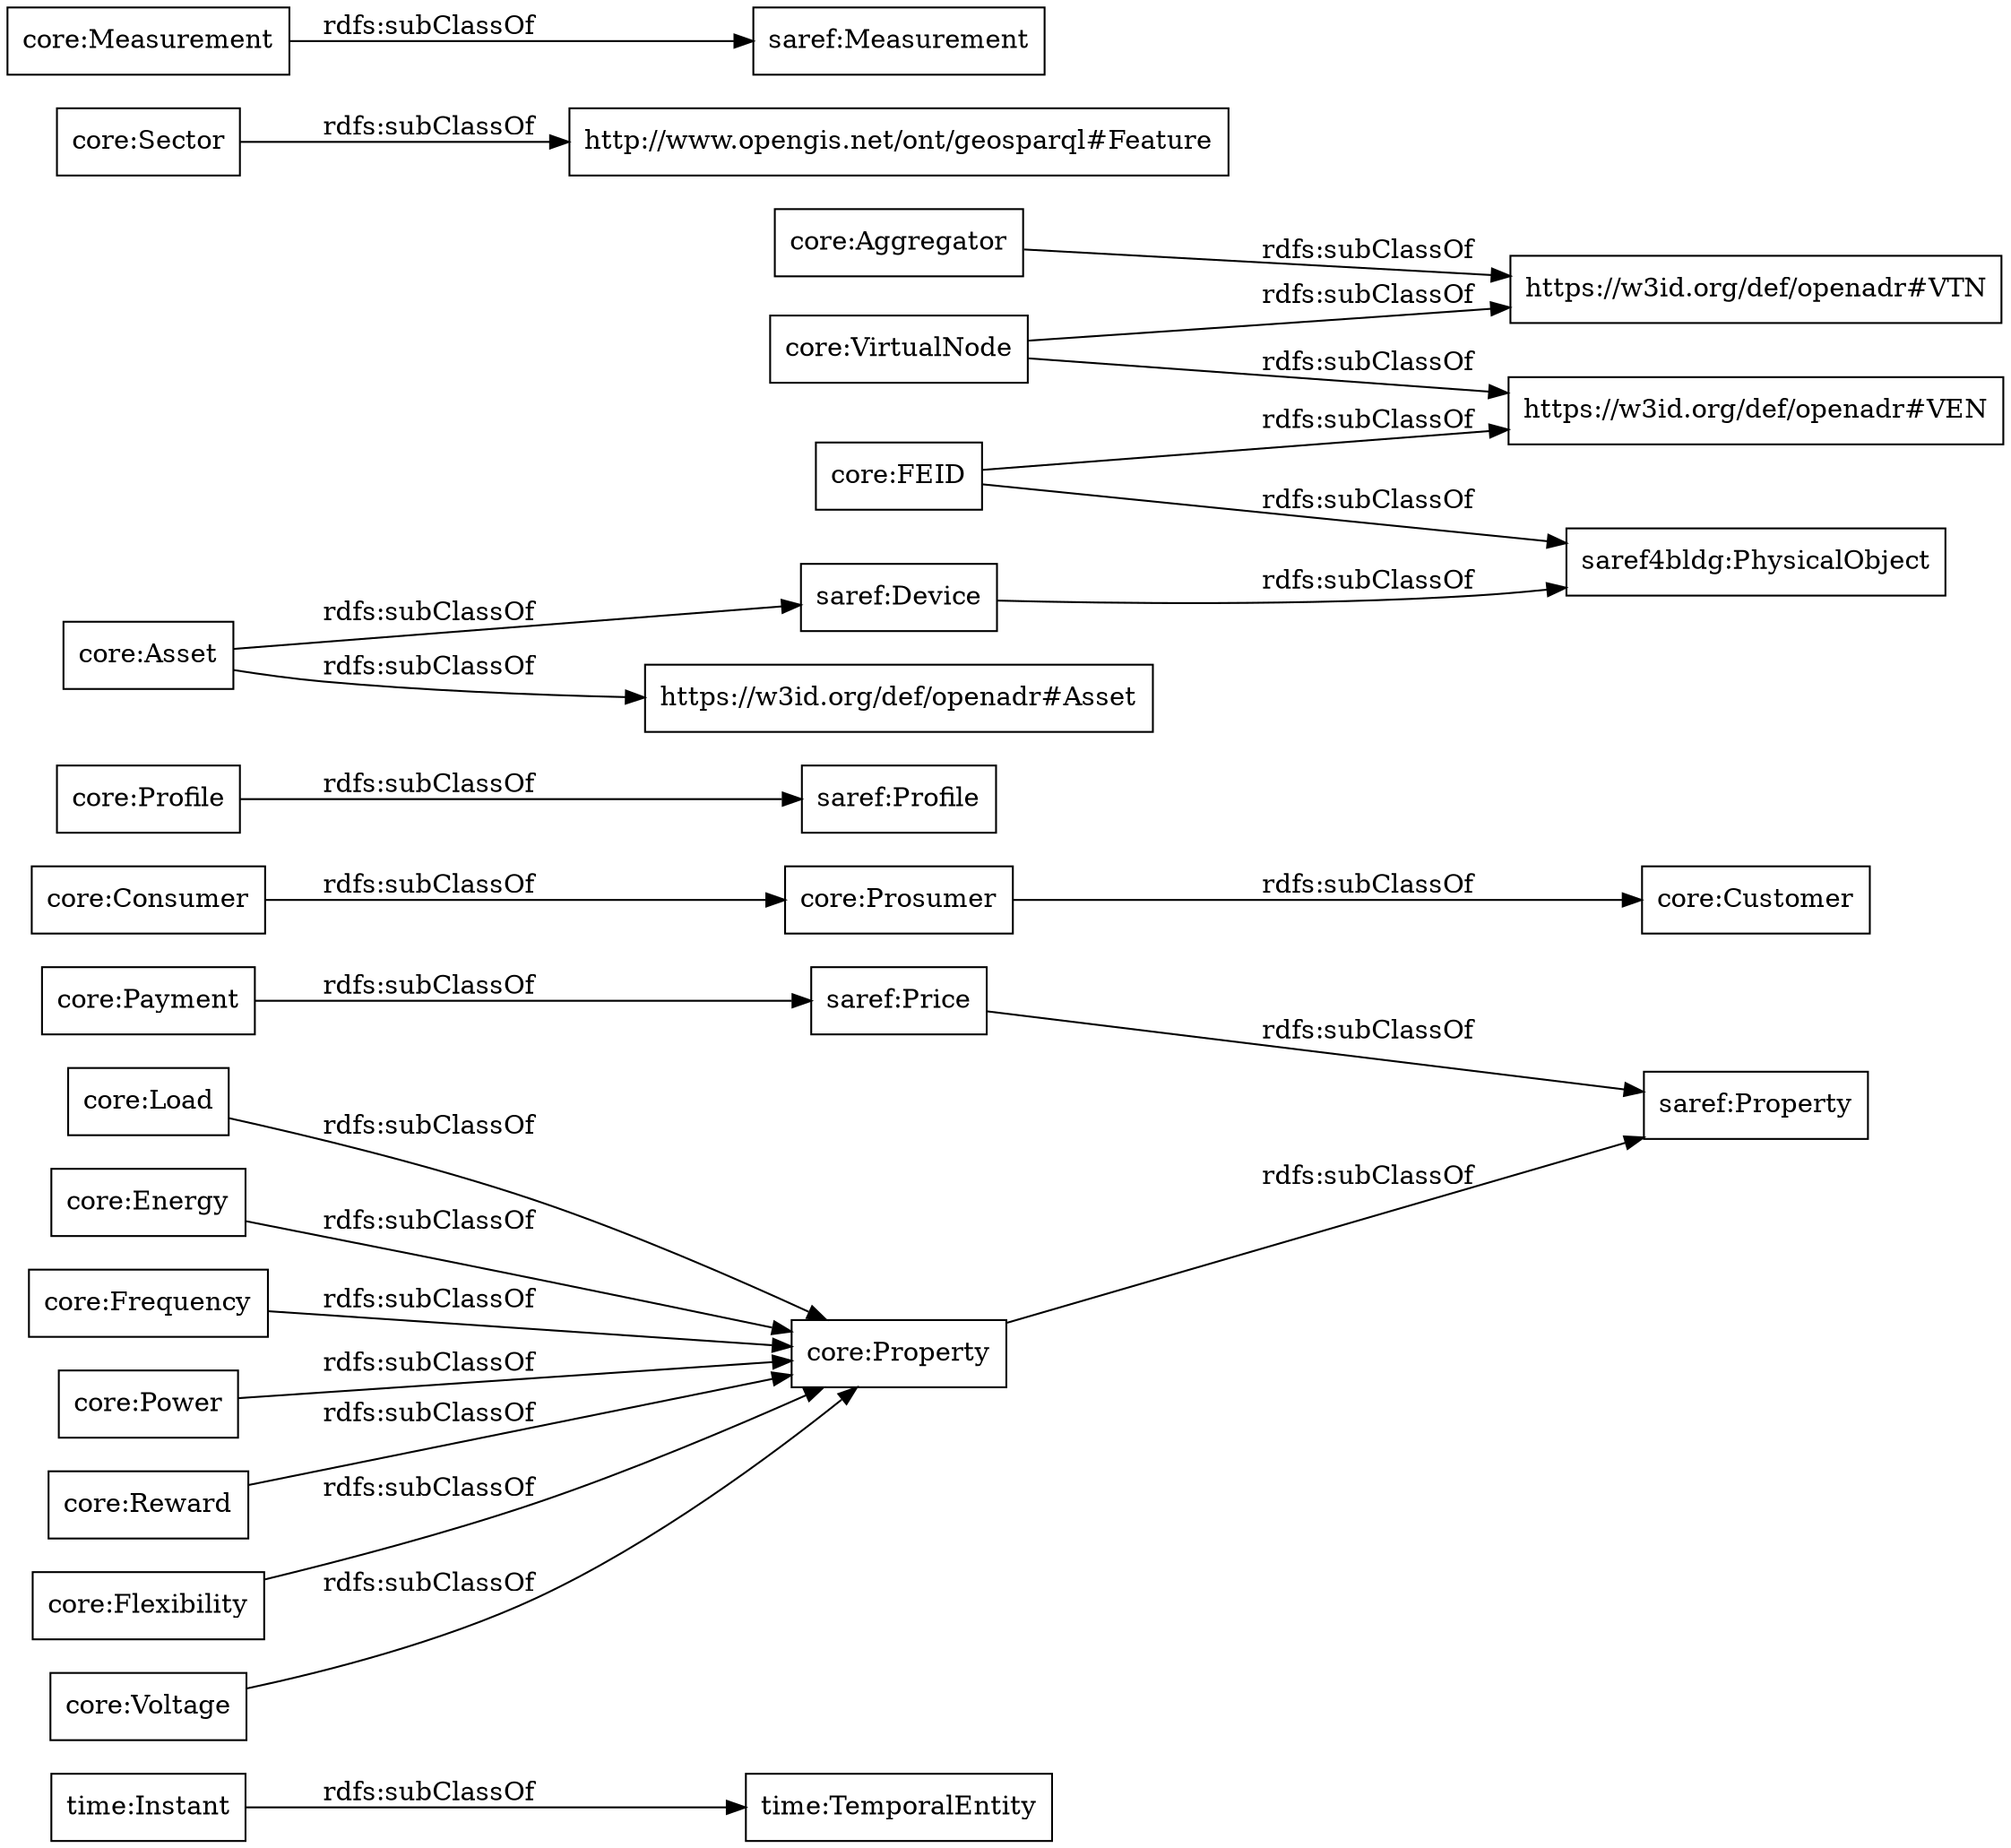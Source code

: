 digraph ar2dtool_diagram { 
rankdir=LR;
size="1000"
node [shape = rectangle, color="black"]; "time:Instant" "core:Load" "core:Frequency" "core:Customer" "core:Power" "saref:Profile" "core:VirtualNode" "core:Sector" "saref:Device" "saref4bldg:PhysicalObject" "core:Consumer" "core:Aggregator" "core:Measurement" "core:Prosumer" "saref:Measurement" "core:Reward" "time:TemporalEntity" "saref:Price" "core:Asset" "core:Flexibility" "http://www.opengis.net/ont/geosparql#Feature" "core:Voltage" "saref:Property" "core:Profile" "core:Property" "core:FEID" "core:Energy" "core:Payment" ; /*classes style*/
	"core:Flexibility" -> "core:Property" [ label = "rdfs:subClassOf" ];
	"saref:Price" -> "saref:Property" [ label = "rdfs:subClassOf" ];
	"core:Payment" -> "saref:Price" [ label = "rdfs:subClassOf" ];
	"core:Measurement" -> "saref:Measurement" [ label = "rdfs:subClassOf" ];
	"core:VirtualNode" -> "https://w3id.org/def/openadr#VTN" [ label = "rdfs:subClassOf" ];
	"core:VirtualNode" -> "https://w3id.org/def/openadr#VEN" [ label = "rdfs:subClassOf" ];
	"core:Voltage" -> "core:Property" [ label = "rdfs:subClassOf" ];
	"core:Sector" -> "http://www.opengis.net/ont/geosparql#Feature" [ label = "rdfs:subClassOf" ];
	"core:Aggregator" -> "https://w3id.org/def/openadr#VTN" [ label = "rdfs:subClassOf" ];
	"core:FEID" -> "saref4bldg:PhysicalObject" [ label = "rdfs:subClassOf" ];
	"core:FEID" -> "https://w3id.org/def/openadr#VEN" [ label = "rdfs:subClassOf" ];
	"core:Energy" -> "core:Property" [ label = "rdfs:subClassOf" ];
	"core:Power" -> "core:Property" [ label = "rdfs:subClassOf" ];
	"core:Asset" -> "saref:Device" [ label = "rdfs:subClassOf" ];
	"core:Asset" -> "https://w3id.org/def/openadr#Asset" [ label = "rdfs:subClassOf" ];
	"core:Frequency" -> "core:Property" [ label = "rdfs:subClassOf" ];
	"core:Prosumer" -> "core:Customer" [ label = "rdfs:subClassOf" ];
	"core:Property" -> "saref:Property" [ label = "rdfs:subClassOf" ];
	"time:Instant" -> "time:TemporalEntity" [ label = "rdfs:subClassOf" ];
	"core:Profile" -> "saref:Profile" [ label = "rdfs:subClassOf" ];
	"core:Consumer" -> "core:Prosumer" [ label = "rdfs:subClassOf" ];
	"core:Reward" -> "core:Property" [ label = "rdfs:subClassOf" ];
	"core:Load" -> "core:Property" [ label = "rdfs:subClassOf" ];
	"saref:Device" -> "saref4bldg:PhysicalObject" [ label = "rdfs:subClassOf" ];

}
